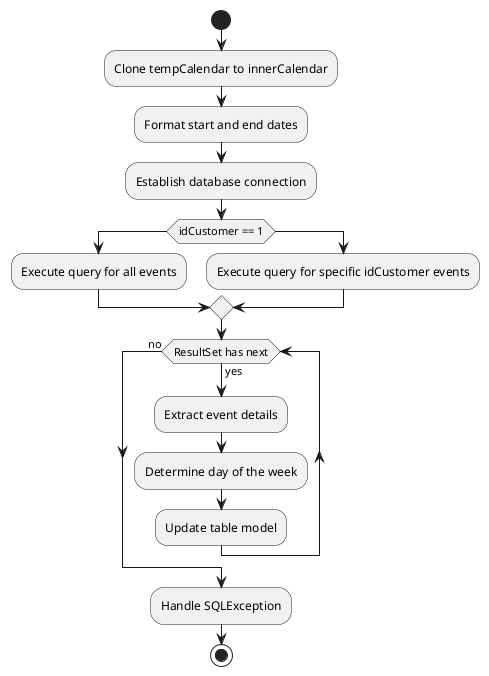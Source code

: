 @startuml
start
:Clone tempCalendar to innerCalendar;
:Format start and end dates;
:Establish database connection;
if (idCustomer == 1) then
  :Execute query for all events;
else
  :Execute query for specific idCustomer events;
endif
while (ResultSet has next) is (yes)
  :Extract event details;
  :Determine day of the week;
  :Update table model;
endwhile (no)
:Handle SQLException;
stop
@enduml
